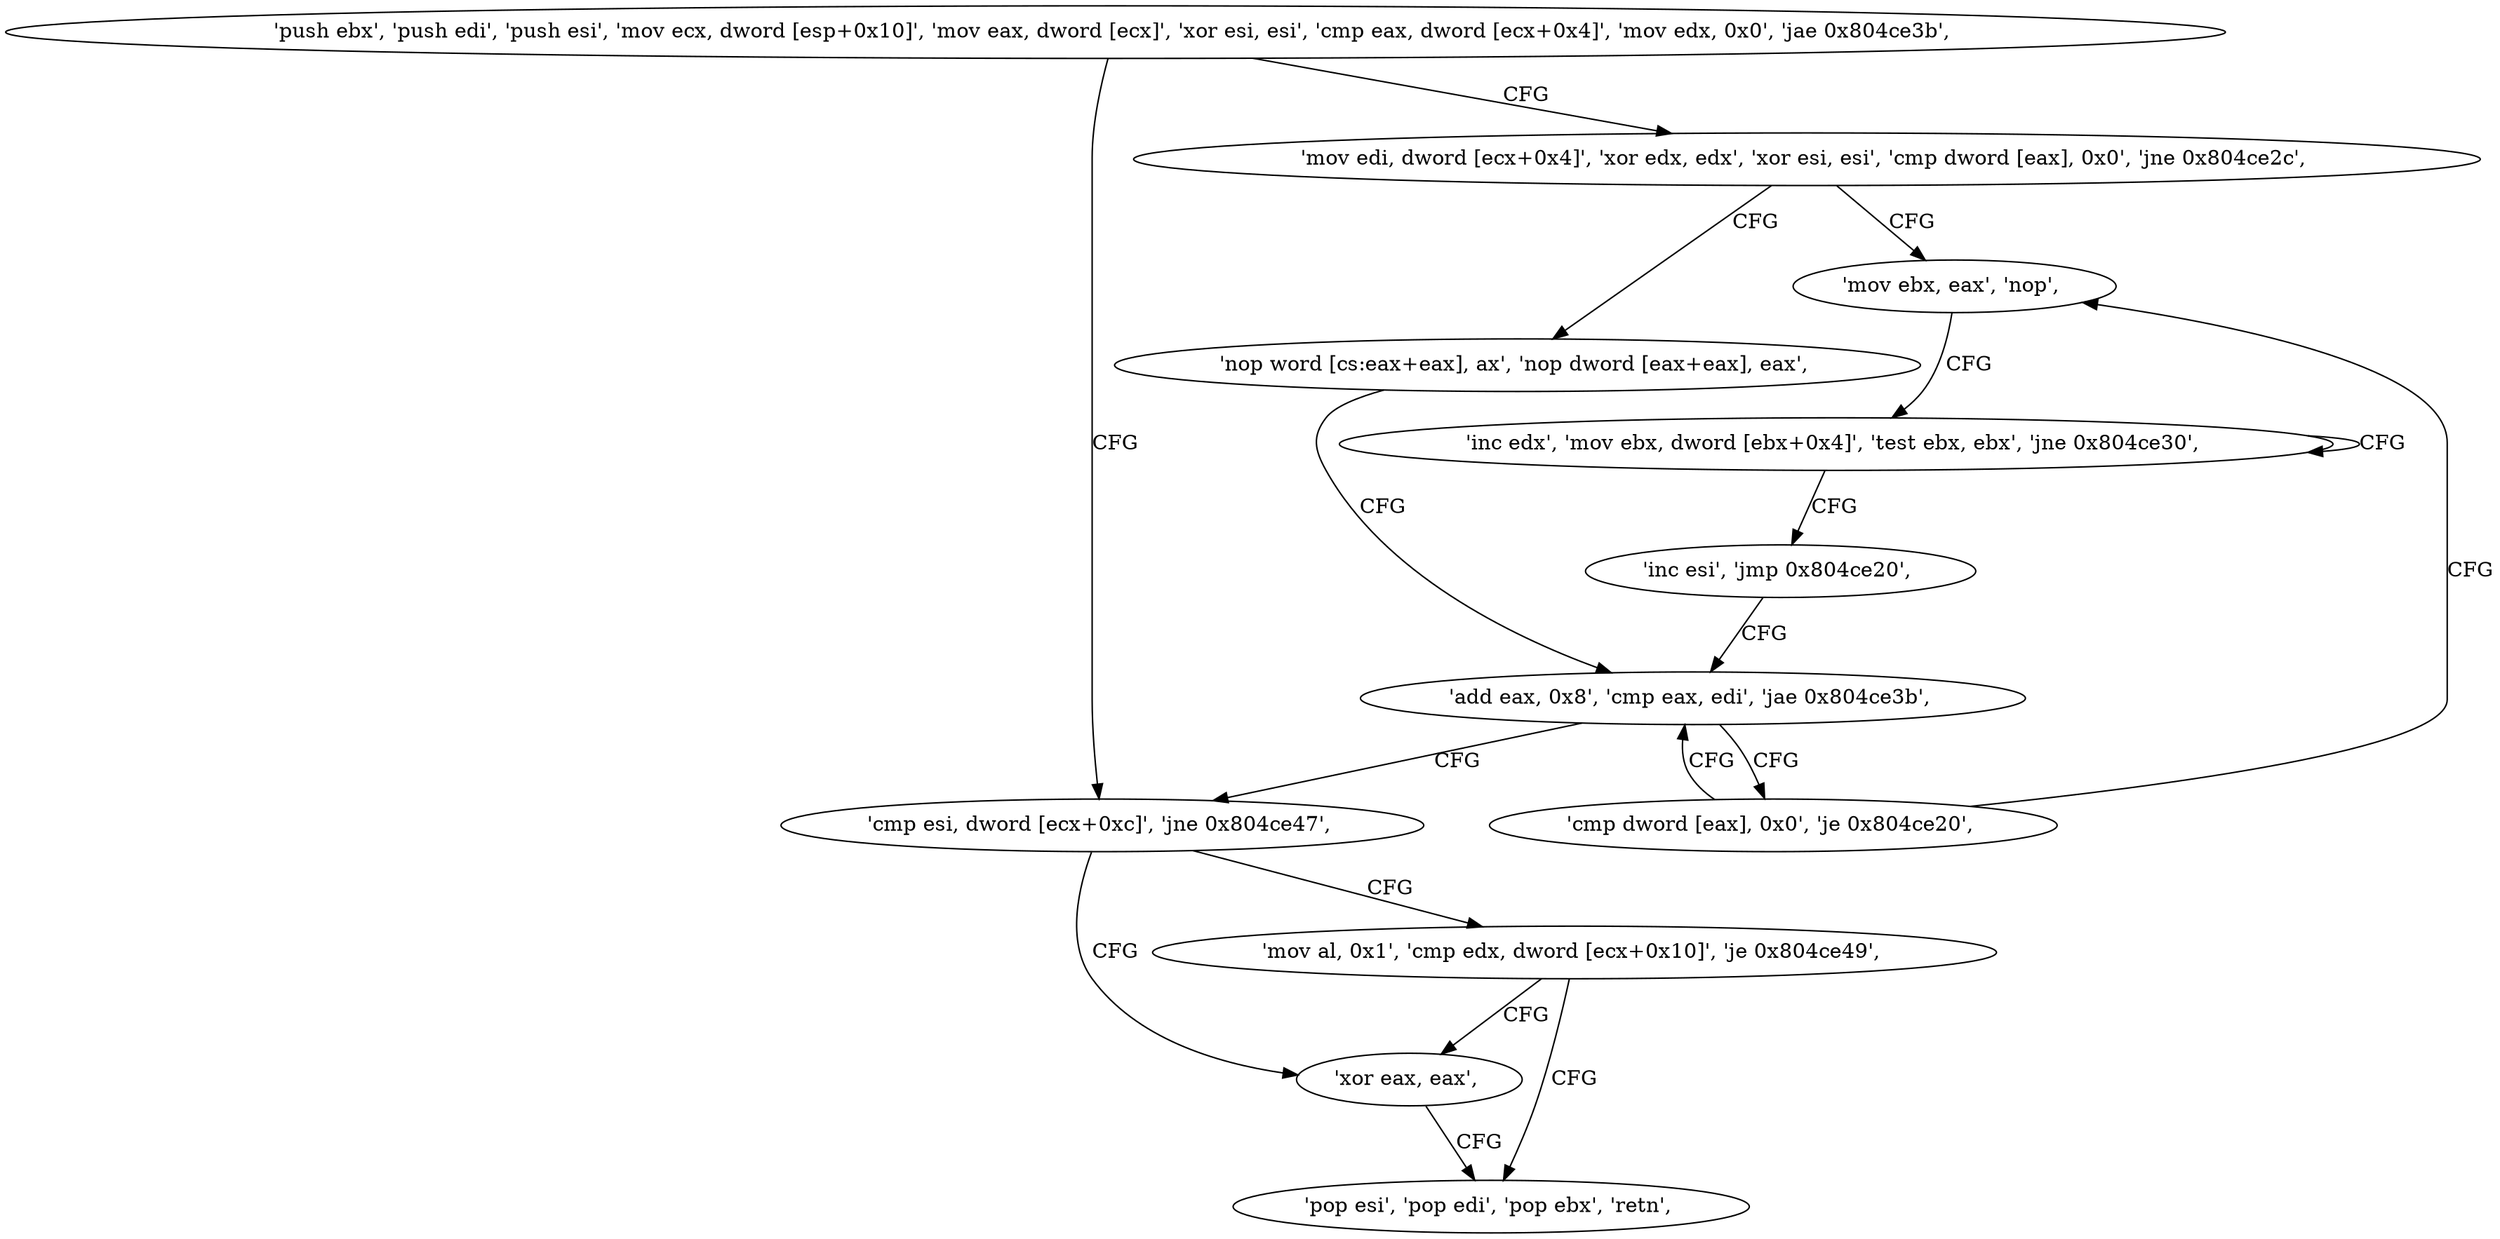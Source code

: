 digraph "func" {
"134532592" [label = "'push ebx', 'push edi', 'push esi', 'mov ecx, dword [esp+0x10]', 'mov eax, dword [ecx]', 'xor esi, esi', 'cmp eax, dword [ecx+0x4]', 'mov edx, 0x0', 'jae 0x804ce3b', " ]
"134532667" [label = "'cmp esi, dword [ecx+0xc]', 'jne 0x804ce47', " ]
"134532613" [label = "'mov edi, dword [ecx+0x4]', 'xor edx, edx', 'xor esi, esi', 'cmp dword [eax], 0x0', 'jne 0x804ce2c', " ]
"134532679" [label = "'xor eax, eax', " ]
"134532672" [label = "'mov al, 0x1', 'cmp edx, dword [ecx+0x10]', 'je 0x804ce49', " ]
"134532652" [label = "'mov ebx, eax', 'nop', " ]
"134532625" [label = "'nop word [cs:eax+eax], ax', 'nop dword [eax+eax], eax', " ]
"134532681" [label = "'pop esi', 'pop edi', 'pop ebx', 'retn', " ]
"134532656" [label = "'inc edx', 'mov ebx, dword [ebx+0x4]', 'test ebx, ebx', 'jne 0x804ce30', " ]
"134532640" [label = "'add eax, 0x8', 'cmp eax, edi', 'jae 0x804ce3b', " ]
"134532664" [label = "'inc esi', 'jmp 0x804ce20', " ]
"134532647" [label = "'cmp dword [eax], 0x0', 'je 0x804ce20', " ]
"134532592" -> "134532667" [ label = "CFG" ]
"134532592" -> "134532613" [ label = "CFG" ]
"134532667" -> "134532679" [ label = "CFG" ]
"134532667" -> "134532672" [ label = "CFG" ]
"134532613" -> "134532652" [ label = "CFG" ]
"134532613" -> "134532625" [ label = "CFG" ]
"134532679" -> "134532681" [ label = "CFG" ]
"134532672" -> "134532681" [ label = "CFG" ]
"134532672" -> "134532679" [ label = "CFG" ]
"134532652" -> "134532656" [ label = "CFG" ]
"134532625" -> "134532640" [ label = "CFG" ]
"134532656" -> "134532656" [ label = "CFG" ]
"134532656" -> "134532664" [ label = "CFG" ]
"134532640" -> "134532667" [ label = "CFG" ]
"134532640" -> "134532647" [ label = "CFG" ]
"134532664" -> "134532640" [ label = "CFG" ]
"134532647" -> "134532640" [ label = "CFG" ]
"134532647" -> "134532652" [ label = "CFG" ]
}
